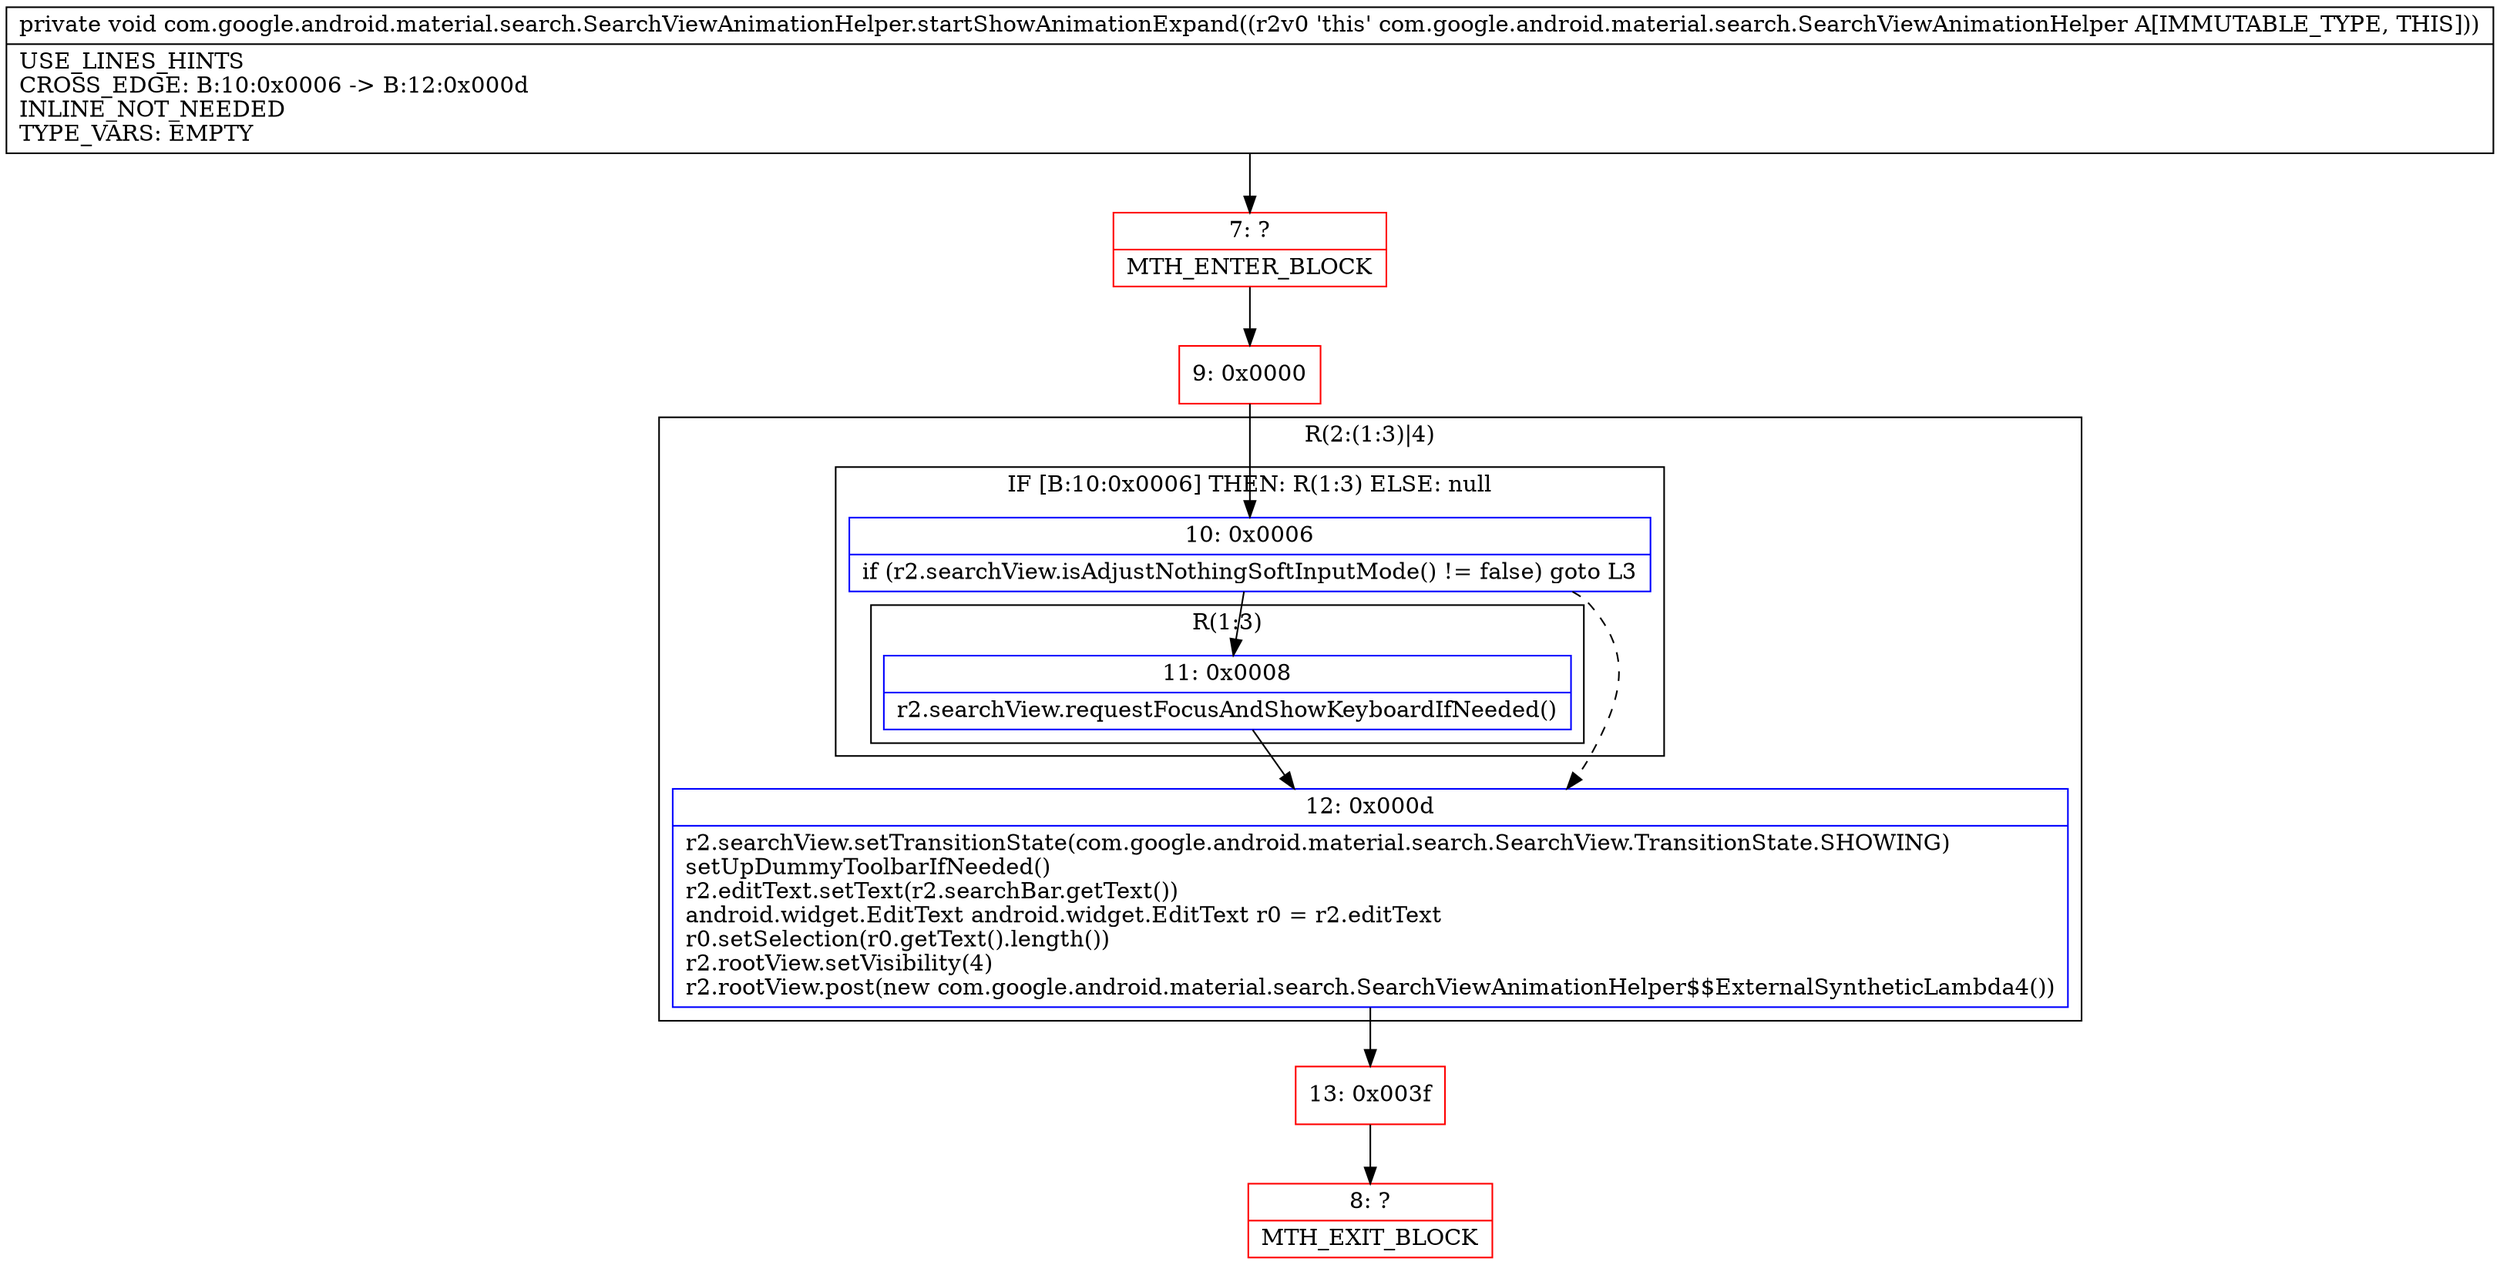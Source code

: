 digraph "CFG forcom.google.android.material.search.SearchViewAnimationHelper.startShowAnimationExpand()V" {
subgraph cluster_Region_724690979 {
label = "R(2:(1:3)|4)";
node [shape=record,color=blue];
subgraph cluster_IfRegion_122772836 {
label = "IF [B:10:0x0006] THEN: R(1:3) ELSE: null";
node [shape=record,color=blue];
Node_10 [shape=record,label="{10\:\ 0x0006|if (r2.searchView.isAdjustNothingSoftInputMode() != false) goto L3\l}"];
subgraph cluster_Region_2038484917 {
label = "R(1:3)";
node [shape=record,color=blue];
Node_11 [shape=record,label="{11\:\ 0x0008|r2.searchView.requestFocusAndShowKeyboardIfNeeded()\l}"];
}
}
Node_12 [shape=record,label="{12\:\ 0x000d|r2.searchView.setTransitionState(com.google.android.material.search.SearchView.TransitionState.SHOWING)\lsetUpDummyToolbarIfNeeded()\lr2.editText.setText(r2.searchBar.getText())\landroid.widget.EditText android.widget.EditText r0 = r2.editText\lr0.setSelection(r0.getText().length())\lr2.rootView.setVisibility(4)\lr2.rootView.post(new com.google.android.material.search.SearchViewAnimationHelper$$ExternalSyntheticLambda4())\l}"];
}
Node_7 [shape=record,color=red,label="{7\:\ ?|MTH_ENTER_BLOCK\l}"];
Node_9 [shape=record,color=red,label="{9\:\ 0x0000}"];
Node_13 [shape=record,color=red,label="{13\:\ 0x003f}"];
Node_8 [shape=record,color=red,label="{8\:\ ?|MTH_EXIT_BLOCK\l}"];
MethodNode[shape=record,label="{private void com.google.android.material.search.SearchViewAnimationHelper.startShowAnimationExpand((r2v0 'this' com.google.android.material.search.SearchViewAnimationHelper A[IMMUTABLE_TYPE, THIS]))  | USE_LINES_HINTS\lCROSS_EDGE: B:10:0x0006 \-\> B:12:0x000d\lINLINE_NOT_NEEDED\lTYPE_VARS: EMPTY\l}"];
MethodNode -> Node_7;Node_10 -> Node_11;
Node_10 -> Node_12[style=dashed];
Node_11 -> Node_12;
Node_12 -> Node_13;
Node_7 -> Node_9;
Node_9 -> Node_10;
Node_13 -> Node_8;
}

